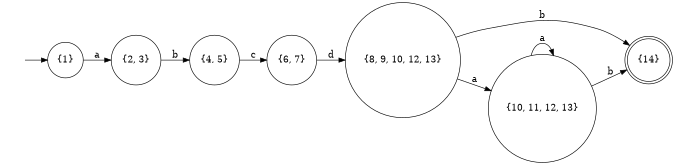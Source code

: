 digraph dfa {
	rankdir=LR size=4.5
	node [shape=doublecircle]
	"{14}"
	node [shape=circle]
	"{1}" -> "{2, 3}" [label=a]
	"{2, 3}" -> "{4, 5}" [label=b]
	"{4, 5}" -> "{6, 7}" [label=c]
	"{6, 7}" -> "{8, 9, 10, 12, 13}" [label=d]
	"{8, 9, 10, 12, 13}" -> "{14}" [label=b]
	"{8, 9, 10, 12, 13}" -> "{10, 11, 12, 13}" [label=a]
	"{10, 11, 12, 13}" -> "{14}" [label=b]
	"{10, 11, 12, 13}" -> "{10, 11, 12, 13}" [label=a]
	node [style=invis]
	0
	0 -> "{1}"
}
